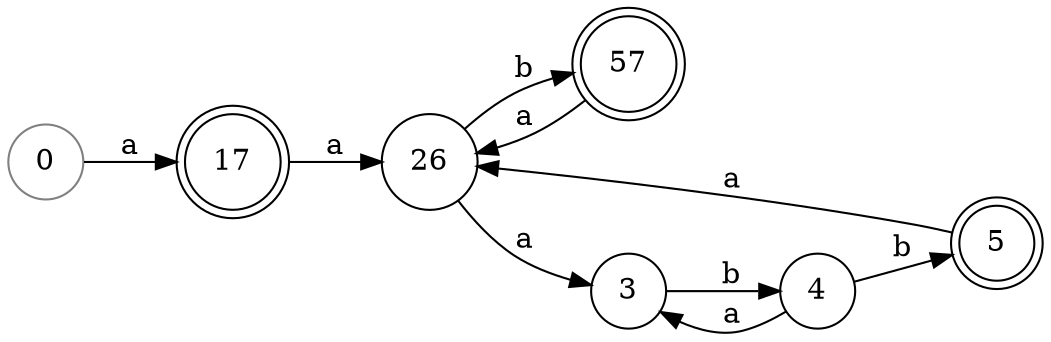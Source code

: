 digraph G{
  rankdir=LR;
  17, 57, 5 [shape = doublecircle];
  0 [ color = "#808080", shape = circle];
  node [shape = circle];
  0 -> 17 [label = "a"];
  17 -> 26 [label = "a"];
  26 -> 3 [label = "a"];
  26 -> 57 [label = "b"];
  3 -> 4 [label = "b"];
  57 -> 26 [label = "a"];
  4 -> 3 [label = "a"];
  4 -> 5 [label = "b"];
  5 -> 26 [label = "a"];
}
